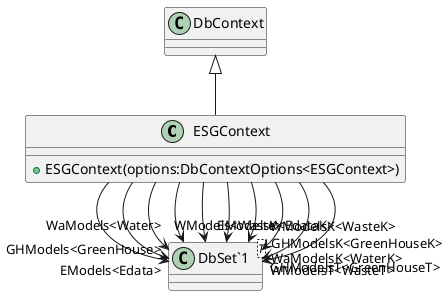 @startuml
class ESGContext {
    + ESGContext(options:DbContextOptions<ESGContext>)
}
class "DbSet`1"<T> {
}
DbContext <|-- ESGContext
ESGContext --> "EModels<Edata>" "DbSet`1"
ESGContext --> "GHModels<GreenHouse>" "DbSet`1"
ESGContext --> "WModels<Waste>" "DbSet`1"
ESGContext --> "WaModels<Water>" "DbSet`1"
ESGContext --> "EModelsK<EdataK>" "DbSet`1"
ESGContext --> "GHModelsK<GreenHouseK>" "DbSet`1"
ESGContext --> "WModelsK<WasteK>" "DbSet`1"
ESGContext --> "WaModelsK<WaterK>" "DbSet`1"
ESGContext --> "GHModelsT<GreenHouseT>" "DbSet`1"
ESGContext --> "WModelsT<WasteT>" "DbSet`1"
@enduml
